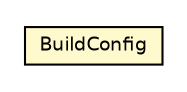 #!/usr/local/bin/dot
#
# Class diagram 
# Generated by UMLGraph version 5.2 (http://www.umlgraph.org/)
#

digraph G {
	edge [fontname="Helvetica",fontsize=10,labelfontname="Helvetica",labelfontsize=10];
	node [fontname="Helvetica",fontsize=10,shape=plaintext];
	nodesep=0.25;
	ranksep=0.5;
	// com.heyzap.sdk.BuildConfig
	c4273 [label=<<table title="com.heyzap.sdk.BuildConfig" border="0" cellborder="1" cellspacing="0" cellpadding="2" port="p" bgcolor="lemonChiffon" href="./BuildConfig.html">
		<tr><td><table border="0" cellspacing="0" cellpadding="1">
<tr><td align="center" balign="center"> BuildConfig </td></tr>
		</table></td></tr>
		</table>>, fontname="Helvetica", fontcolor="black", fontsize=9.0];
}

